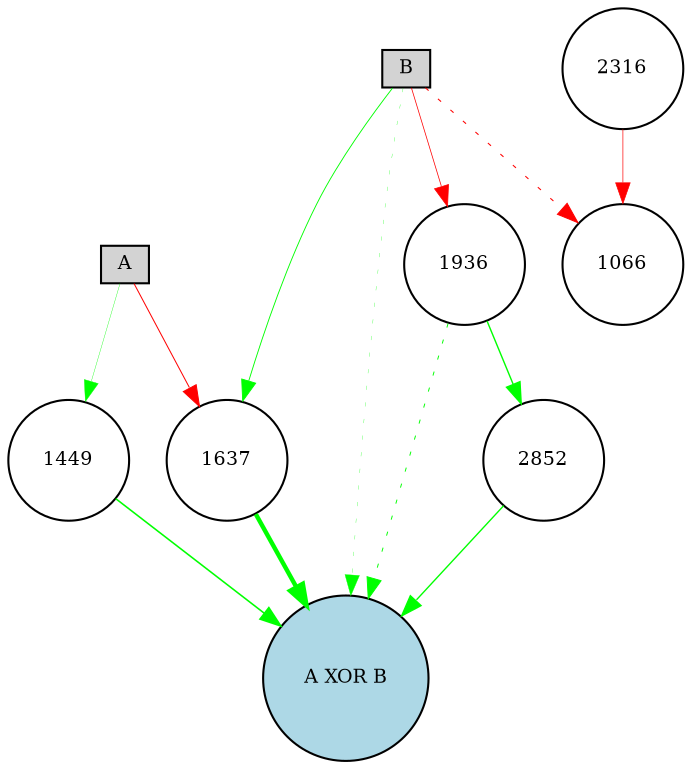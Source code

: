digraph {
	node [fontsize=9 height=0.2 shape=circle width=0.2]
	A [fillcolor=lightgray shape=box style=filled]
	B [fillcolor=lightgray shape=box style=filled]
	"A XOR B" [fillcolor=lightblue style=filled]
	2852 [fillcolor=white style=filled]
	1637 [fillcolor=white style=filled]
	1449 [fillcolor=white style=filled]
	1066 [fillcolor=white style=filled]
	2316 [fillcolor=white style=filled]
	1936 [fillcolor=white style=filled]
	B -> "A XOR B" [color=green penwidth=0.13971910244695074 style=dotted]
	B -> 1637 [color=green penwidth=0.43549677171369283 style=solid]
	1637 -> "A XOR B" [color=green penwidth=2.1235670251332226 style=solid]
	B -> 1936 [color=red penwidth=0.3625237476659535 style=solid]
	1936 -> "A XOR B" [color=green penwidth=0.4612820765184964 style=dotted]
	A -> 1637 [color=red penwidth=0.48600187977427534 style=solid]
	B -> 1066 [color=red penwidth=0.5093628001682255 style=dotted]
	2316 -> 1066 [color=red penwidth=0.32456220121557755 style=solid]
	A -> 1449 [color=green penwidth=0.17025156249795456 style=solid]
	1449 -> "A XOR B" [color=green penwidth=0.7593443499912746 style=solid]
	1936 -> 2852 [color=green penwidth=0.6747008883942944 style=solid]
	2852 -> "A XOR B" [color=green penwidth=0.6617877393577275 style=solid]
}

